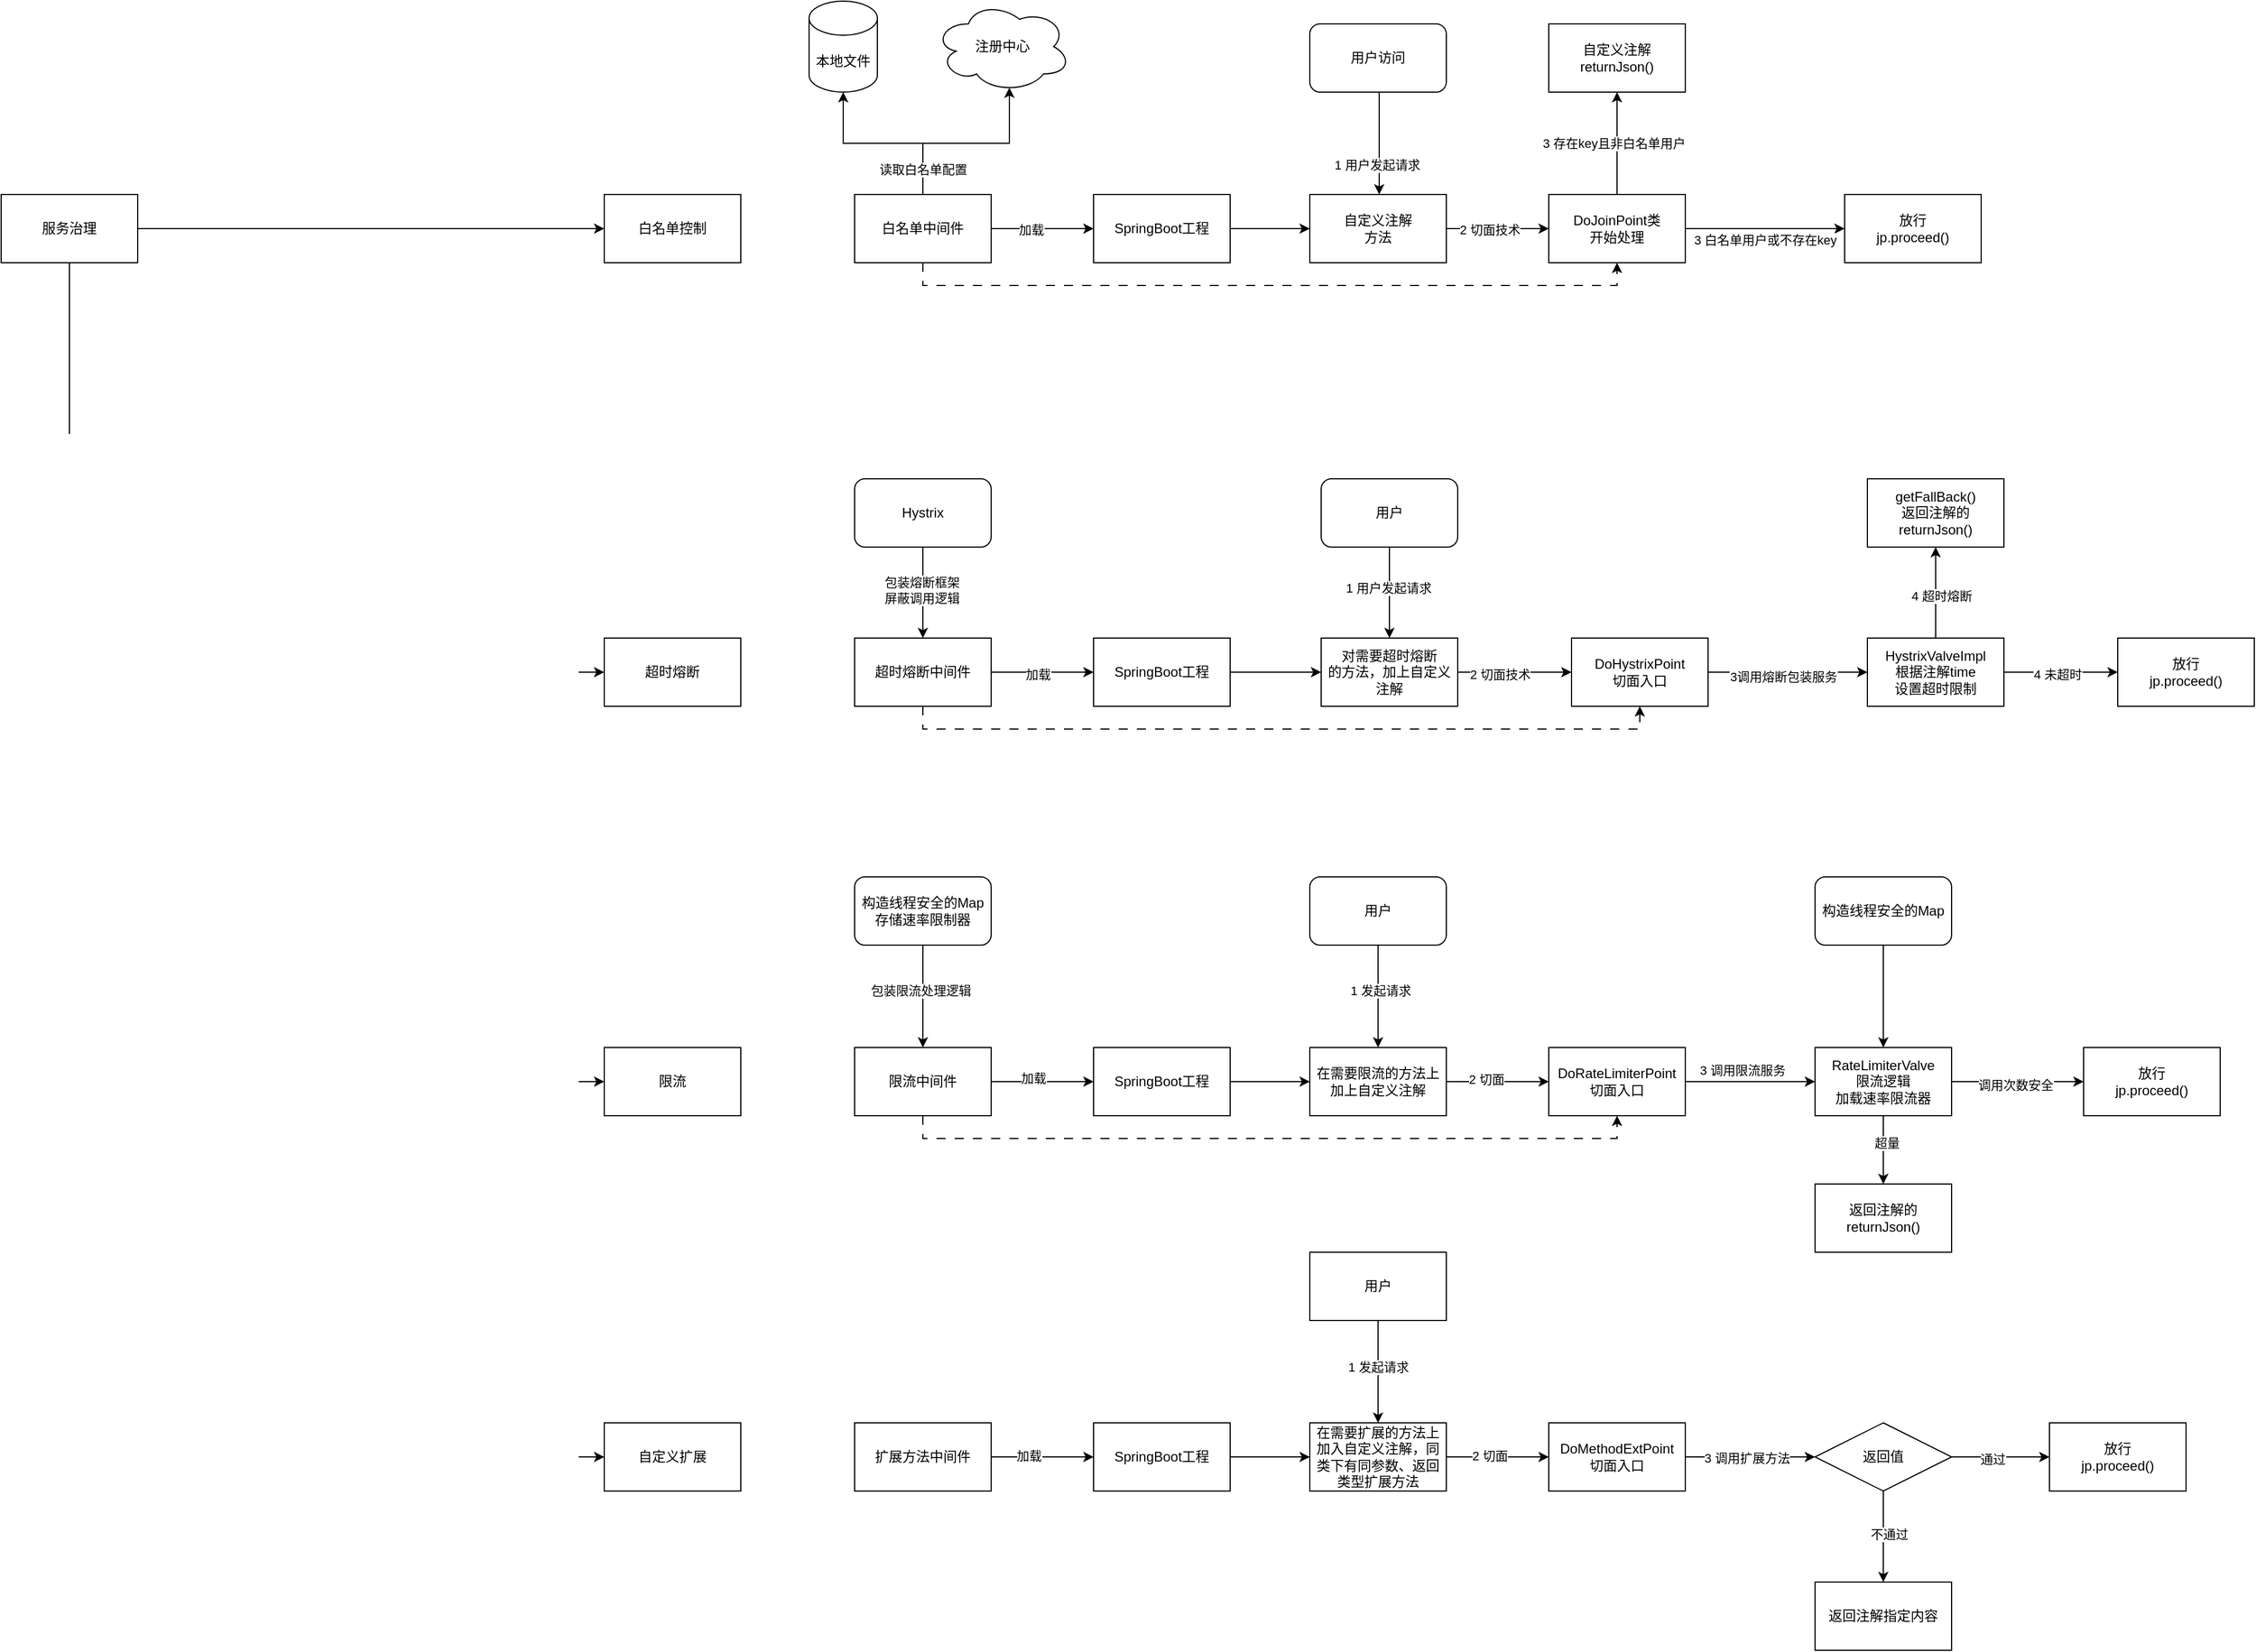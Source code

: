 <mxfile version="28.0.9">
  <diagram name="第 1 页" id="02C8yGtnjhO-gYUigmYs">
    <mxGraphModel dx="1493" dy="1961" grid="1" gridSize="10" guides="1" tooltips="1" connect="1" arrows="1" fold="1" page="1" pageScale="1" pageWidth="827" pageHeight="1169" math="0" shadow="0">
      <root>
        <mxCell id="0" />
        <mxCell id="1" parent="0" />
        <mxCell id="JrDR6b7AXKvNzVMpYLkq-3" style="edgeStyle=orthogonalEdgeStyle;rounded=0;orthogonalLoop=1;jettySize=auto;html=1;exitX=1;exitY=0.5;exitDx=0;exitDy=0;" parent="1" source="JrDR6b7AXKvNzVMpYLkq-1" target="JrDR6b7AXKvNzVMpYLkq-2" edge="1">
          <mxGeometry relative="1" as="geometry" />
        </mxCell>
        <mxCell id="5JkC0H6b_TjoU29ZHpFD-2" style="edgeStyle=orthogonalEdgeStyle;rounded=0;orthogonalLoop=1;jettySize=auto;html=1;exitX=0.5;exitY=1;exitDx=0;exitDy=0;entryX=0;entryY=0.5;entryDx=0;entryDy=0;" parent="1" source="JrDR6b7AXKvNzVMpYLkq-1" target="5JkC0H6b_TjoU29ZHpFD-1" edge="1">
          <mxGeometry relative="1" as="geometry" />
        </mxCell>
        <mxCell id="QpEjH5OwyhMS9RFJxDmp-2" style="edgeStyle=orthogonalEdgeStyle;rounded=0;orthogonalLoop=1;jettySize=auto;html=1;exitX=0.5;exitY=1;exitDx=0;exitDy=0;entryX=0;entryY=0.5;entryDx=0;entryDy=0;" parent="1" source="JrDR6b7AXKvNzVMpYLkq-1" target="QpEjH5OwyhMS9RFJxDmp-1" edge="1">
          <mxGeometry relative="1" as="geometry" />
        </mxCell>
        <mxCell id="l4u7dqUQHjei8MqsUrmP-2" style="edgeStyle=orthogonalEdgeStyle;rounded=0;orthogonalLoop=1;jettySize=auto;html=1;exitX=0.5;exitY=1;exitDx=0;exitDy=0;entryX=0;entryY=0.5;entryDx=0;entryDy=0;" edge="1" parent="1" source="JrDR6b7AXKvNzVMpYLkq-1" target="l4u7dqUQHjei8MqsUrmP-1">
          <mxGeometry relative="1" as="geometry" />
        </mxCell>
        <mxCell id="JrDR6b7AXKvNzVMpYLkq-1" value="服务治理" style="rounded=0;whiteSpace=wrap;html=1;" parent="1" vertex="1">
          <mxGeometry x="60" y="110" width="120" height="60" as="geometry" />
        </mxCell>
        <mxCell id="JrDR6b7AXKvNzVMpYLkq-2" value="白名单控制" style="rounded=0;whiteSpace=wrap;html=1;" parent="1" vertex="1">
          <mxGeometry x="590" y="110" width="120" height="60" as="geometry" />
        </mxCell>
        <mxCell id="JrDR6b7AXKvNzVMpYLkq-14" style="edgeStyle=orthogonalEdgeStyle;rounded=0;orthogonalLoop=1;jettySize=auto;html=1;exitX=1;exitY=0.5;exitDx=0;exitDy=0;" parent="1" source="JrDR6b7AXKvNzVMpYLkq-4" target="JrDR6b7AXKvNzVMpYLkq-13" edge="1">
          <mxGeometry relative="1" as="geometry" />
        </mxCell>
        <mxCell id="JrDR6b7AXKvNzVMpYLkq-15" value="加载" style="edgeLabel;html=1;align=center;verticalAlign=middle;resizable=0;points=[];" parent="JrDR6b7AXKvNzVMpYLkq-14" vertex="1" connectable="0">
          <mxGeometry x="-0.232" y="-1" relative="1" as="geometry">
            <mxPoint as="offset" />
          </mxGeometry>
        </mxCell>
        <mxCell id="JrDR6b7AXKvNzVMpYLkq-24" style="edgeStyle=orthogonalEdgeStyle;rounded=0;orthogonalLoop=1;jettySize=auto;html=1;exitX=0.5;exitY=1;exitDx=0;exitDy=0;entryX=0.5;entryY=1;entryDx=0;entryDy=0;dashed=1;dashPattern=8 8;" parent="1" source="JrDR6b7AXKvNzVMpYLkq-4" target="JrDR6b7AXKvNzVMpYLkq-21" edge="1">
          <mxGeometry relative="1" as="geometry" />
        </mxCell>
        <mxCell id="JrDR6b7AXKvNzVMpYLkq-4" value="白名单中间件" style="rounded=0;whiteSpace=wrap;html=1;" parent="1" vertex="1">
          <mxGeometry x="810" y="110" width="120" height="60" as="geometry" />
        </mxCell>
        <mxCell id="JrDR6b7AXKvNzVMpYLkq-7" value="本地文件" style="shape=cylinder3;whiteSpace=wrap;html=1;boundedLbl=1;backgroundOutline=1;size=15;" parent="1" vertex="1">
          <mxGeometry x="770" y="-60" width="60" height="80" as="geometry" />
        </mxCell>
        <mxCell id="JrDR6b7AXKvNzVMpYLkq-8" value="注册中心" style="ellipse;shape=cloud;whiteSpace=wrap;html=1;" parent="1" vertex="1">
          <mxGeometry x="880" y="-60" width="120" height="80" as="geometry" />
        </mxCell>
        <mxCell id="JrDR6b7AXKvNzVMpYLkq-10" style="edgeStyle=orthogonalEdgeStyle;rounded=0;orthogonalLoop=1;jettySize=auto;html=1;exitX=0.5;exitY=0;exitDx=0;exitDy=0;entryX=0.5;entryY=1;entryDx=0;entryDy=0;entryPerimeter=0;" parent="1" source="JrDR6b7AXKvNzVMpYLkq-4" target="JrDR6b7AXKvNzVMpYLkq-7" edge="1">
          <mxGeometry relative="1" as="geometry" />
        </mxCell>
        <mxCell id="JrDR6b7AXKvNzVMpYLkq-11" style="edgeStyle=orthogonalEdgeStyle;rounded=0;orthogonalLoop=1;jettySize=auto;html=1;exitX=0.5;exitY=0;exitDx=0;exitDy=0;entryX=0.55;entryY=0.95;entryDx=0;entryDy=0;entryPerimeter=0;" parent="1" source="JrDR6b7AXKvNzVMpYLkq-4" target="JrDR6b7AXKvNzVMpYLkq-8" edge="1">
          <mxGeometry relative="1" as="geometry" />
        </mxCell>
        <mxCell id="JrDR6b7AXKvNzVMpYLkq-12" value="读取白名单配置" style="edgeLabel;html=1;align=center;verticalAlign=middle;resizable=0;points=[];" parent="JrDR6b7AXKvNzVMpYLkq-11" vertex="1" connectable="0">
          <mxGeometry x="-0.735" relative="1" as="geometry">
            <mxPoint as="offset" />
          </mxGeometry>
        </mxCell>
        <mxCell id="JrDR6b7AXKvNzVMpYLkq-17" style="edgeStyle=orthogonalEdgeStyle;rounded=0;orthogonalLoop=1;jettySize=auto;html=1;exitX=1;exitY=0.5;exitDx=0;exitDy=0;entryX=0;entryY=0.5;entryDx=0;entryDy=0;" parent="1" source="JrDR6b7AXKvNzVMpYLkq-13" target="JrDR6b7AXKvNzVMpYLkq-16" edge="1">
          <mxGeometry relative="1" as="geometry" />
        </mxCell>
        <mxCell id="JrDR6b7AXKvNzVMpYLkq-13" value="SpringBoot工程" style="rounded=0;whiteSpace=wrap;html=1;" parent="1" vertex="1">
          <mxGeometry x="1020" y="110" width="120" height="60" as="geometry" />
        </mxCell>
        <mxCell id="JrDR6b7AXKvNzVMpYLkq-22" style="edgeStyle=orthogonalEdgeStyle;rounded=0;orthogonalLoop=1;jettySize=auto;html=1;exitX=1;exitY=0.5;exitDx=0;exitDy=0;" parent="1" source="JrDR6b7AXKvNzVMpYLkq-16" target="JrDR6b7AXKvNzVMpYLkq-21" edge="1">
          <mxGeometry relative="1" as="geometry" />
        </mxCell>
        <mxCell id="JrDR6b7AXKvNzVMpYLkq-23" value="2 切面技术" style="edgeLabel;html=1;align=center;verticalAlign=middle;resizable=0;points=[];" parent="JrDR6b7AXKvNzVMpYLkq-22" vertex="1" connectable="0">
          <mxGeometry x="-0.168" y="-1" relative="1" as="geometry">
            <mxPoint as="offset" />
          </mxGeometry>
        </mxCell>
        <mxCell id="JrDR6b7AXKvNzVMpYLkq-16" value="自定义注解&lt;div&gt;方法&lt;/div&gt;" style="rounded=0;whiteSpace=wrap;html=1;" parent="1" vertex="1">
          <mxGeometry x="1210" y="110" width="120" height="60" as="geometry" />
        </mxCell>
        <mxCell id="JrDR6b7AXKvNzVMpYLkq-19" style="edgeStyle=orthogonalEdgeStyle;rounded=0;orthogonalLoop=1;jettySize=auto;html=1;exitX=0.5;exitY=1;exitDx=0;exitDy=0;entryX=0.5;entryY=0;entryDx=0;entryDy=0;" parent="1" edge="1">
          <mxGeometry relative="1" as="geometry">
            <mxPoint x="1271" y="20" as="sourcePoint" />
            <mxPoint x="1271" y="110" as="targetPoint" />
          </mxGeometry>
        </mxCell>
        <mxCell id="JrDR6b7AXKvNzVMpYLkq-20" value="1 用户发起请求" style="edgeLabel;html=1;align=center;verticalAlign=middle;resizable=0;points=[];" parent="JrDR6b7AXKvNzVMpYLkq-19" vertex="1" connectable="0">
          <mxGeometry x="0.422" y="-2" relative="1" as="geometry">
            <mxPoint as="offset" />
          </mxGeometry>
        </mxCell>
        <mxCell id="JrDR6b7AXKvNzVMpYLkq-18" value="用户访问" style="rounded=1;whiteSpace=wrap;html=1;" parent="1" vertex="1">
          <mxGeometry x="1210" y="-40" width="120" height="60" as="geometry" />
        </mxCell>
        <mxCell id="JrDR6b7AXKvNzVMpYLkq-26" style="edgeStyle=orthogonalEdgeStyle;rounded=0;orthogonalLoop=1;jettySize=auto;html=1;exitX=0.5;exitY=0;exitDx=0;exitDy=0;entryX=0.5;entryY=1;entryDx=0;entryDy=0;" parent="1" source="JrDR6b7AXKvNzVMpYLkq-21" target="JrDR6b7AXKvNzVMpYLkq-25" edge="1">
          <mxGeometry relative="1" as="geometry" />
        </mxCell>
        <mxCell id="JrDR6b7AXKvNzVMpYLkq-27" value="3 存在key且非白名单用户" style="edgeLabel;html=1;align=center;verticalAlign=middle;resizable=0;points=[];" parent="JrDR6b7AXKvNzVMpYLkq-26" vertex="1" connectable="0">
          <mxGeometry x="0.009" y="3" relative="1" as="geometry">
            <mxPoint as="offset" />
          </mxGeometry>
        </mxCell>
        <mxCell id="JrDR6b7AXKvNzVMpYLkq-29" style="edgeStyle=orthogonalEdgeStyle;rounded=0;orthogonalLoop=1;jettySize=auto;html=1;exitX=1;exitY=0.5;exitDx=0;exitDy=0;entryX=0;entryY=0.5;entryDx=0;entryDy=0;" parent="1" source="JrDR6b7AXKvNzVMpYLkq-21" target="JrDR6b7AXKvNzVMpYLkq-28" edge="1">
          <mxGeometry relative="1" as="geometry" />
        </mxCell>
        <mxCell id="JrDR6b7AXKvNzVMpYLkq-30" value="3 白名单用户或不存在key" style="edgeLabel;html=1;align=center;verticalAlign=middle;resizable=0;points=[];" parent="JrDR6b7AXKvNzVMpYLkq-29" vertex="1" connectable="0">
          <mxGeometry x="-0.371" y="-2" relative="1" as="geometry">
            <mxPoint x="26" y="8" as="offset" />
          </mxGeometry>
        </mxCell>
        <mxCell id="JrDR6b7AXKvNzVMpYLkq-21" value="DoJoinPoint类&lt;div&gt;开始处理&lt;/div&gt;" style="rounded=0;whiteSpace=wrap;html=1;" parent="1" vertex="1">
          <mxGeometry x="1420" y="110" width="120" height="60" as="geometry" />
        </mxCell>
        <mxCell id="JrDR6b7AXKvNzVMpYLkq-25" value="自定义注解&lt;div&gt;returnJson()&lt;/div&gt;" style="rounded=0;whiteSpace=wrap;html=1;" parent="1" vertex="1">
          <mxGeometry x="1420" y="-40" width="120" height="60" as="geometry" />
        </mxCell>
        <mxCell id="JrDR6b7AXKvNzVMpYLkq-28" value="放行&lt;div&gt;jp.proceed()&lt;/div&gt;" style="rounded=0;whiteSpace=wrap;html=1;" parent="1" vertex="1">
          <mxGeometry x="1680" y="110" width="120" height="60" as="geometry" />
        </mxCell>
        <mxCell id="5JkC0H6b_TjoU29ZHpFD-1" value="超时熔断" style="rounded=0;whiteSpace=wrap;html=1;" parent="1" vertex="1">
          <mxGeometry x="590" y="500" width="120" height="60" as="geometry" />
        </mxCell>
        <mxCell id="5JkC0H6b_TjoU29ZHpFD-5" style="edgeStyle=orthogonalEdgeStyle;rounded=0;orthogonalLoop=1;jettySize=auto;html=1;exitX=1;exitY=0.5;exitDx=0;exitDy=0;entryX=0;entryY=0.5;entryDx=0;entryDy=0;" parent="1" source="5JkC0H6b_TjoU29ZHpFD-3" target="5JkC0H6b_TjoU29ZHpFD-4" edge="1">
          <mxGeometry relative="1" as="geometry" />
        </mxCell>
        <mxCell id="5JkC0H6b_TjoU29ZHpFD-6" value="加载" style="edgeLabel;html=1;align=center;verticalAlign=middle;resizable=0;points=[];" parent="5JkC0H6b_TjoU29ZHpFD-5" vertex="1" connectable="0">
          <mxGeometry x="-0.089" y="-2" relative="1" as="geometry">
            <mxPoint as="offset" />
          </mxGeometry>
        </mxCell>
        <mxCell id="5JkC0H6b_TjoU29ZHpFD-19" style="edgeStyle=orthogonalEdgeStyle;rounded=0;orthogonalLoop=1;jettySize=auto;html=1;exitX=0.5;exitY=1;exitDx=0;exitDy=0;entryX=0.5;entryY=1;entryDx=0;entryDy=0;dashed=1;dashPattern=8 8;" parent="1" source="5JkC0H6b_TjoU29ZHpFD-3" target="5JkC0H6b_TjoU29ZHpFD-15" edge="1">
          <mxGeometry relative="1" as="geometry" />
        </mxCell>
        <mxCell id="5JkC0H6b_TjoU29ZHpFD-3" value="超时熔断中间件" style="rounded=0;whiteSpace=wrap;html=1;" parent="1" vertex="1">
          <mxGeometry x="810" y="500" width="120" height="60" as="geometry" />
        </mxCell>
        <mxCell id="5JkC0H6b_TjoU29ZHpFD-11" style="edgeStyle=orthogonalEdgeStyle;rounded=0;orthogonalLoop=1;jettySize=auto;html=1;exitX=1;exitY=0.5;exitDx=0;exitDy=0;entryX=0;entryY=0.5;entryDx=0;entryDy=0;" parent="1" source="5JkC0H6b_TjoU29ZHpFD-4" target="5JkC0H6b_TjoU29ZHpFD-10" edge="1">
          <mxGeometry relative="1" as="geometry" />
        </mxCell>
        <mxCell id="5JkC0H6b_TjoU29ZHpFD-4" value="SpringBoot工程" style="rounded=0;whiteSpace=wrap;html=1;" parent="1" vertex="1">
          <mxGeometry x="1020" y="500" width="120" height="60" as="geometry" />
        </mxCell>
        <mxCell id="5JkC0H6b_TjoU29ZHpFD-8" style="edgeStyle=orthogonalEdgeStyle;rounded=0;orthogonalLoop=1;jettySize=auto;html=1;exitX=0.5;exitY=1;exitDx=0;exitDy=0;" parent="1" source="5JkC0H6b_TjoU29ZHpFD-7" target="5JkC0H6b_TjoU29ZHpFD-3" edge="1">
          <mxGeometry relative="1" as="geometry" />
        </mxCell>
        <mxCell id="5JkC0H6b_TjoU29ZHpFD-9" value="包装熔断框架&lt;div&gt;屏蔽调用逻辑&lt;/div&gt;" style="edgeLabel;html=1;align=center;verticalAlign=middle;resizable=0;points=[];" parent="5JkC0H6b_TjoU29ZHpFD-8" vertex="1" connectable="0">
          <mxGeometry x="-0.05" y="-1" relative="1" as="geometry">
            <mxPoint as="offset" />
          </mxGeometry>
        </mxCell>
        <mxCell id="5JkC0H6b_TjoU29ZHpFD-7" value="Hystrix" style="rounded=1;whiteSpace=wrap;html=1;" parent="1" vertex="1">
          <mxGeometry x="810" y="360" width="120" height="60" as="geometry" />
        </mxCell>
        <mxCell id="5JkC0H6b_TjoU29ZHpFD-17" style="edgeStyle=orthogonalEdgeStyle;rounded=0;orthogonalLoop=1;jettySize=auto;html=1;exitX=1;exitY=0.5;exitDx=0;exitDy=0;entryX=0;entryY=0.5;entryDx=0;entryDy=0;" parent="1" source="5JkC0H6b_TjoU29ZHpFD-10" target="5JkC0H6b_TjoU29ZHpFD-15" edge="1">
          <mxGeometry relative="1" as="geometry" />
        </mxCell>
        <mxCell id="5JkC0H6b_TjoU29ZHpFD-18" value="2 切面技术" style="edgeLabel;html=1;align=center;verticalAlign=middle;resizable=0;points=[];" parent="5JkC0H6b_TjoU29ZHpFD-17" vertex="1" connectable="0">
          <mxGeometry x="-0.257" y="-2" relative="1" as="geometry">
            <mxPoint as="offset" />
          </mxGeometry>
        </mxCell>
        <mxCell id="5JkC0H6b_TjoU29ZHpFD-10" value="对需要超时熔断&lt;div&gt;的方法，加上自定义注解&lt;/div&gt;" style="rounded=0;whiteSpace=wrap;html=1;" parent="1" vertex="1">
          <mxGeometry x="1220" y="500" width="120" height="60" as="geometry" />
        </mxCell>
        <mxCell id="5JkC0H6b_TjoU29ZHpFD-13" style="edgeStyle=orthogonalEdgeStyle;rounded=0;orthogonalLoop=1;jettySize=auto;html=1;exitX=0.5;exitY=1;exitDx=0;exitDy=0;" parent="1" source="5JkC0H6b_TjoU29ZHpFD-12" target="5JkC0H6b_TjoU29ZHpFD-10" edge="1">
          <mxGeometry relative="1" as="geometry" />
        </mxCell>
        <mxCell id="5JkC0H6b_TjoU29ZHpFD-14" value="1 用户发起请求" style="edgeLabel;html=1;align=center;verticalAlign=middle;resizable=0;points=[];" parent="5JkC0H6b_TjoU29ZHpFD-13" vertex="1" connectable="0">
          <mxGeometry x="-0.1" y="-1" relative="1" as="geometry">
            <mxPoint as="offset" />
          </mxGeometry>
        </mxCell>
        <mxCell id="5JkC0H6b_TjoU29ZHpFD-12" value="用户" style="rounded=1;whiteSpace=wrap;html=1;" parent="1" vertex="1">
          <mxGeometry x="1220" y="360" width="120" height="60" as="geometry" />
        </mxCell>
        <mxCell id="5JkC0H6b_TjoU29ZHpFD-21" style="edgeStyle=orthogonalEdgeStyle;rounded=0;orthogonalLoop=1;jettySize=auto;html=1;exitX=1;exitY=0.5;exitDx=0;exitDy=0;entryX=0;entryY=0.5;entryDx=0;entryDy=0;" parent="1" source="5JkC0H6b_TjoU29ZHpFD-15" target="5JkC0H6b_TjoU29ZHpFD-20" edge="1">
          <mxGeometry relative="1" as="geometry" />
        </mxCell>
        <mxCell id="5JkC0H6b_TjoU29ZHpFD-22" value="3调用熔断包装服务" style="edgeLabel;html=1;align=center;verticalAlign=middle;resizable=0;points=[];" parent="5JkC0H6b_TjoU29ZHpFD-21" vertex="1" connectable="0">
          <mxGeometry x="-0.064" y="-4" relative="1" as="geometry">
            <mxPoint as="offset" />
          </mxGeometry>
        </mxCell>
        <mxCell id="5JkC0H6b_TjoU29ZHpFD-15" value="DoHystrixPoint&lt;div&gt;切面入口&lt;/div&gt;" style="rounded=0;whiteSpace=wrap;html=1;" parent="1" vertex="1">
          <mxGeometry x="1440" y="500" width="120" height="60" as="geometry" />
        </mxCell>
        <mxCell id="5JkC0H6b_TjoU29ZHpFD-24" style="edgeStyle=orthogonalEdgeStyle;rounded=0;orthogonalLoop=1;jettySize=auto;html=1;exitX=0.5;exitY=0;exitDx=0;exitDy=0;entryX=0.5;entryY=1;entryDx=0;entryDy=0;" parent="1" source="5JkC0H6b_TjoU29ZHpFD-20" target="5JkC0H6b_TjoU29ZHpFD-23" edge="1">
          <mxGeometry relative="1" as="geometry" />
        </mxCell>
        <mxCell id="5JkC0H6b_TjoU29ZHpFD-25" value="4 超时熔断" style="edgeLabel;html=1;align=center;verticalAlign=middle;resizable=0;points=[];" parent="5JkC0H6b_TjoU29ZHpFD-24" vertex="1" connectable="0">
          <mxGeometry x="-0.058" y="-5" relative="1" as="geometry">
            <mxPoint as="offset" />
          </mxGeometry>
        </mxCell>
        <mxCell id="5JkC0H6b_TjoU29ZHpFD-27" style="edgeStyle=orthogonalEdgeStyle;rounded=0;orthogonalLoop=1;jettySize=auto;html=1;exitX=1;exitY=0.5;exitDx=0;exitDy=0;entryX=0;entryY=0.5;entryDx=0;entryDy=0;" parent="1" source="5JkC0H6b_TjoU29ZHpFD-20" target="5JkC0H6b_TjoU29ZHpFD-26" edge="1">
          <mxGeometry relative="1" as="geometry" />
        </mxCell>
        <mxCell id="5JkC0H6b_TjoU29ZHpFD-28" value="4 未超时" style="edgeLabel;html=1;align=center;verticalAlign=middle;resizable=0;points=[];" parent="5JkC0H6b_TjoU29ZHpFD-27" vertex="1" connectable="0">
          <mxGeometry x="-0.057" y="-2" relative="1" as="geometry">
            <mxPoint as="offset" />
          </mxGeometry>
        </mxCell>
        <mxCell id="5JkC0H6b_TjoU29ZHpFD-20" value="HystrixValveImpl&lt;div&gt;根据注解time&lt;/div&gt;&lt;div&gt;设置超时限制&lt;/div&gt;" style="rounded=0;whiteSpace=wrap;html=1;" parent="1" vertex="1">
          <mxGeometry x="1700" y="500" width="120" height="60" as="geometry" />
        </mxCell>
        <mxCell id="5JkC0H6b_TjoU29ZHpFD-23" value="getFallBack()&lt;div&gt;返回注解的returnJson()&lt;/div&gt;" style="rounded=0;whiteSpace=wrap;html=1;" parent="1" vertex="1">
          <mxGeometry x="1700" y="360" width="120" height="60" as="geometry" />
        </mxCell>
        <mxCell id="5JkC0H6b_TjoU29ZHpFD-26" value="放行&lt;div&gt;jp.proceed()&lt;/div&gt;" style="rounded=0;whiteSpace=wrap;html=1;" parent="1" vertex="1">
          <mxGeometry x="1920" y="500" width="120" height="60" as="geometry" />
        </mxCell>
        <mxCell id="QpEjH5OwyhMS9RFJxDmp-1" value="限流" style="rounded=0;whiteSpace=wrap;html=1;" parent="1" vertex="1">
          <mxGeometry x="590" y="860" width="120" height="60" as="geometry" />
        </mxCell>
        <mxCell id="QpEjH5OwyhMS9RFJxDmp-8" style="edgeStyle=orthogonalEdgeStyle;rounded=0;orthogonalLoop=1;jettySize=auto;html=1;exitX=1;exitY=0.5;exitDx=0;exitDy=0;entryX=0;entryY=0.5;entryDx=0;entryDy=0;" parent="1" source="QpEjH5OwyhMS9RFJxDmp-3" target="QpEjH5OwyhMS9RFJxDmp-7" edge="1">
          <mxGeometry relative="1" as="geometry" />
        </mxCell>
        <mxCell id="QpEjH5OwyhMS9RFJxDmp-9" value="加载" style="edgeLabel;html=1;align=center;verticalAlign=middle;resizable=0;points=[];" parent="QpEjH5OwyhMS9RFJxDmp-8" vertex="1" connectable="0">
          <mxGeometry x="-0.193" y="3" relative="1" as="geometry">
            <mxPoint as="offset" />
          </mxGeometry>
        </mxCell>
        <mxCell id="QpEjH5OwyhMS9RFJxDmp-18" style="edgeStyle=orthogonalEdgeStyle;rounded=0;orthogonalLoop=1;jettySize=auto;html=1;exitX=0.5;exitY=1;exitDx=0;exitDy=0;entryX=0.5;entryY=1;entryDx=0;entryDy=0;dashed=1;dashPattern=8 8;" parent="1" source="QpEjH5OwyhMS9RFJxDmp-3" target="QpEjH5OwyhMS9RFJxDmp-15" edge="1">
          <mxGeometry relative="1" as="geometry" />
        </mxCell>
        <mxCell id="QpEjH5OwyhMS9RFJxDmp-3" value="限流中间件" style="rounded=0;whiteSpace=wrap;html=1;" parent="1" vertex="1">
          <mxGeometry x="810" y="860" width="120" height="60" as="geometry" />
        </mxCell>
        <mxCell id="QpEjH5OwyhMS9RFJxDmp-5" style="edgeStyle=orthogonalEdgeStyle;rounded=0;orthogonalLoop=1;jettySize=auto;html=1;exitX=0.5;exitY=1;exitDx=0;exitDy=0;entryX=0.5;entryY=0;entryDx=0;entryDy=0;" parent="1" source="QpEjH5OwyhMS9RFJxDmp-4" target="QpEjH5OwyhMS9RFJxDmp-3" edge="1">
          <mxGeometry relative="1" as="geometry" />
        </mxCell>
        <mxCell id="QpEjH5OwyhMS9RFJxDmp-6" value="包装限流处理逻辑" style="edgeLabel;html=1;align=center;verticalAlign=middle;resizable=0;points=[];" parent="QpEjH5OwyhMS9RFJxDmp-5" vertex="1" connectable="0">
          <mxGeometry x="-0.115" y="-2" relative="1" as="geometry">
            <mxPoint as="offset" />
          </mxGeometry>
        </mxCell>
        <mxCell id="QpEjH5OwyhMS9RFJxDmp-4" value="构造线程安全的Map&lt;div&gt;存储速率限制器&lt;/div&gt;" style="rounded=1;whiteSpace=wrap;html=1;" parent="1" vertex="1">
          <mxGeometry x="810" y="710" width="120" height="60" as="geometry" />
        </mxCell>
        <mxCell id="QpEjH5OwyhMS9RFJxDmp-14" style="edgeStyle=orthogonalEdgeStyle;rounded=0;orthogonalLoop=1;jettySize=auto;html=1;exitX=1;exitY=0.5;exitDx=0;exitDy=0;entryX=0;entryY=0.5;entryDx=0;entryDy=0;" parent="1" source="QpEjH5OwyhMS9RFJxDmp-7" target="QpEjH5OwyhMS9RFJxDmp-10" edge="1">
          <mxGeometry relative="1" as="geometry" />
        </mxCell>
        <mxCell id="QpEjH5OwyhMS9RFJxDmp-7" value="SpringBoot工程" style="rounded=0;whiteSpace=wrap;html=1;" parent="1" vertex="1">
          <mxGeometry x="1020" y="860" width="120" height="60" as="geometry" />
        </mxCell>
        <mxCell id="QpEjH5OwyhMS9RFJxDmp-16" style="edgeStyle=orthogonalEdgeStyle;rounded=0;orthogonalLoop=1;jettySize=auto;html=1;exitX=1;exitY=0.5;exitDx=0;exitDy=0;" parent="1" source="QpEjH5OwyhMS9RFJxDmp-10" target="QpEjH5OwyhMS9RFJxDmp-15" edge="1">
          <mxGeometry relative="1" as="geometry" />
        </mxCell>
        <mxCell id="QpEjH5OwyhMS9RFJxDmp-17" value="2 切面" style="edgeLabel;html=1;align=center;verticalAlign=middle;resizable=0;points=[];" parent="QpEjH5OwyhMS9RFJxDmp-16" vertex="1" connectable="0">
          <mxGeometry x="-0.222" y="2" relative="1" as="geometry">
            <mxPoint as="offset" />
          </mxGeometry>
        </mxCell>
        <mxCell id="QpEjH5OwyhMS9RFJxDmp-10" value="在需要限流的方法上加上自定义注解" style="rounded=0;whiteSpace=wrap;html=1;" parent="1" vertex="1">
          <mxGeometry x="1210" y="860" width="120" height="60" as="geometry" />
        </mxCell>
        <mxCell id="QpEjH5OwyhMS9RFJxDmp-12" style="edgeStyle=orthogonalEdgeStyle;rounded=0;orthogonalLoop=1;jettySize=auto;html=1;exitX=0.5;exitY=1;exitDx=0;exitDy=0;" parent="1" source="QpEjH5OwyhMS9RFJxDmp-11" target="QpEjH5OwyhMS9RFJxDmp-10" edge="1">
          <mxGeometry relative="1" as="geometry" />
        </mxCell>
        <mxCell id="QpEjH5OwyhMS9RFJxDmp-13" value="1 发起请求" style="edgeLabel;html=1;align=center;verticalAlign=middle;resizable=0;points=[];" parent="QpEjH5OwyhMS9RFJxDmp-12" vertex="1" connectable="0">
          <mxGeometry x="-0.115" y="2" relative="1" as="geometry">
            <mxPoint as="offset" />
          </mxGeometry>
        </mxCell>
        <mxCell id="QpEjH5OwyhMS9RFJxDmp-11" value="用户" style="rounded=1;whiteSpace=wrap;html=1;" parent="1" vertex="1">
          <mxGeometry x="1210" y="710" width="120" height="60" as="geometry" />
        </mxCell>
        <mxCell id="QpEjH5OwyhMS9RFJxDmp-20" style="edgeStyle=orthogonalEdgeStyle;rounded=0;orthogonalLoop=1;jettySize=auto;html=1;exitX=1;exitY=0.5;exitDx=0;exitDy=0;entryX=0;entryY=0.5;entryDx=0;entryDy=0;" parent="1" source="QpEjH5OwyhMS9RFJxDmp-15" target="QpEjH5OwyhMS9RFJxDmp-19" edge="1">
          <mxGeometry relative="1" as="geometry" />
        </mxCell>
        <mxCell id="QpEjH5OwyhMS9RFJxDmp-21" value="3 调用限流服务" style="edgeLabel;html=1;align=center;verticalAlign=middle;resizable=0;points=[];" parent="QpEjH5OwyhMS9RFJxDmp-20" vertex="1" connectable="0">
          <mxGeometry x="-0.298" y="-5" relative="1" as="geometry">
            <mxPoint x="10" y="-15" as="offset" />
          </mxGeometry>
        </mxCell>
        <mxCell id="QpEjH5OwyhMS9RFJxDmp-15" value="DoRateLimiterPoint&lt;div&gt;切面入口&lt;/div&gt;" style="rounded=0;whiteSpace=wrap;html=1;" parent="1" vertex="1">
          <mxGeometry x="1420" y="860" width="120" height="60" as="geometry" />
        </mxCell>
        <mxCell id="QpEjH5OwyhMS9RFJxDmp-27" style="edgeStyle=orthogonalEdgeStyle;rounded=0;orthogonalLoop=1;jettySize=auto;html=1;exitX=1;exitY=0.5;exitDx=0;exitDy=0;entryX=0;entryY=0.5;entryDx=0;entryDy=0;" parent="1" source="QpEjH5OwyhMS9RFJxDmp-19" target="QpEjH5OwyhMS9RFJxDmp-26" edge="1">
          <mxGeometry relative="1" as="geometry" />
        </mxCell>
        <mxCell id="QpEjH5OwyhMS9RFJxDmp-28" value="调用次数安全" style="edgeLabel;html=1;align=center;verticalAlign=middle;resizable=0;points=[];" parent="QpEjH5OwyhMS9RFJxDmp-27" vertex="1" connectable="0">
          <mxGeometry x="-0.035" y="-3" relative="1" as="geometry">
            <mxPoint as="offset" />
          </mxGeometry>
        </mxCell>
        <mxCell id="QpEjH5OwyhMS9RFJxDmp-30" style="edgeStyle=orthogonalEdgeStyle;rounded=0;orthogonalLoop=1;jettySize=auto;html=1;exitX=0.5;exitY=1;exitDx=0;exitDy=0;entryX=0.5;entryY=0;entryDx=0;entryDy=0;" parent="1" source="QpEjH5OwyhMS9RFJxDmp-19" target="QpEjH5OwyhMS9RFJxDmp-29" edge="1">
          <mxGeometry relative="1" as="geometry" />
        </mxCell>
        <mxCell id="QpEjH5OwyhMS9RFJxDmp-31" value="超量" style="edgeLabel;html=1;align=center;verticalAlign=middle;resizable=0;points=[];" parent="QpEjH5OwyhMS9RFJxDmp-30" vertex="1" connectable="0">
          <mxGeometry x="-0.2" y="3" relative="1" as="geometry">
            <mxPoint as="offset" />
          </mxGeometry>
        </mxCell>
        <mxCell id="QpEjH5OwyhMS9RFJxDmp-19" value="RateLimiterValve&lt;div&gt;限流逻辑&lt;/div&gt;&lt;div&gt;加载速率限流器&lt;/div&gt;" style="rounded=0;whiteSpace=wrap;html=1;" parent="1" vertex="1">
          <mxGeometry x="1654" y="860" width="120" height="60" as="geometry" />
        </mxCell>
        <mxCell id="QpEjH5OwyhMS9RFJxDmp-24" style="edgeStyle=orthogonalEdgeStyle;rounded=0;orthogonalLoop=1;jettySize=auto;html=1;exitX=0.5;exitY=1;exitDx=0;exitDy=0;" parent="1" source="QpEjH5OwyhMS9RFJxDmp-23" target="QpEjH5OwyhMS9RFJxDmp-19" edge="1">
          <mxGeometry relative="1" as="geometry" />
        </mxCell>
        <mxCell id="QpEjH5OwyhMS9RFJxDmp-23" value="构造线程安全的Map" style="rounded=1;whiteSpace=wrap;html=1;" parent="1" vertex="1">
          <mxGeometry x="1654" y="710" width="120" height="60" as="geometry" />
        </mxCell>
        <mxCell id="QpEjH5OwyhMS9RFJxDmp-26" value="放行&lt;div&gt;jp.proceed()&lt;/div&gt;" style="rounded=0;whiteSpace=wrap;html=1;" parent="1" vertex="1">
          <mxGeometry x="1890" y="860" width="120" height="60" as="geometry" />
        </mxCell>
        <mxCell id="QpEjH5OwyhMS9RFJxDmp-29" value="返回注解的&lt;div&gt;returnJson()&lt;/div&gt;" style="rounded=0;whiteSpace=wrap;html=1;" parent="1" vertex="1">
          <mxGeometry x="1654" y="980" width="120" height="60" as="geometry" />
        </mxCell>
        <mxCell id="l4u7dqUQHjei8MqsUrmP-1" value="自定义扩展" style="rounded=0;whiteSpace=wrap;html=1;" vertex="1" parent="1">
          <mxGeometry x="590" y="1190" width="120" height="60" as="geometry" />
        </mxCell>
        <mxCell id="l4u7dqUQHjei8MqsUrmP-5" style="edgeStyle=orthogonalEdgeStyle;rounded=0;orthogonalLoop=1;jettySize=auto;html=1;exitX=1;exitY=0.5;exitDx=0;exitDy=0;entryX=0;entryY=0.5;entryDx=0;entryDy=0;" edge="1" parent="1" source="l4u7dqUQHjei8MqsUrmP-3" target="l4u7dqUQHjei8MqsUrmP-4">
          <mxGeometry relative="1" as="geometry" />
        </mxCell>
        <mxCell id="l4u7dqUQHjei8MqsUrmP-6" value="加载" style="edgeLabel;html=1;align=center;verticalAlign=middle;resizable=0;points=[];" vertex="1" connectable="0" parent="l4u7dqUQHjei8MqsUrmP-5">
          <mxGeometry x="-0.271" y="1" relative="1" as="geometry">
            <mxPoint as="offset" />
          </mxGeometry>
        </mxCell>
        <mxCell id="l4u7dqUQHjei8MqsUrmP-3" value="扩展方法中间件" style="rounded=0;whiteSpace=wrap;html=1;" vertex="1" parent="1">
          <mxGeometry x="810" y="1190" width="120" height="60" as="geometry" />
        </mxCell>
        <mxCell id="l4u7dqUQHjei8MqsUrmP-8" style="edgeStyle=orthogonalEdgeStyle;rounded=0;orthogonalLoop=1;jettySize=auto;html=1;exitX=1;exitY=0.5;exitDx=0;exitDy=0;entryX=0;entryY=0.5;entryDx=0;entryDy=0;" edge="1" parent="1" source="l4u7dqUQHjei8MqsUrmP-4" target="l4u7dqUQHjei8MqsUrmP-7">
          <mxGeometry relative="1" as="geometry" />
        </mxCell>
        <mxCell id="l4u7dqUQHjei8MqsUrmP-4" value="SpringBoot工程" style="rounded=0;whiteSpace=wrap;html=1;" vertex="1" parent="1">
          <mxGeometry x="1020" y="1190" width="120" height="60" as="geometry" />
        </mxCell>
        <mxCell id="l4u7dqUQHjei8MqsUrmP-13" style="edgeStyle=orthogonalEdgeStyle;rounded=0;orthogonalLoop=1;jettySize=auto;html=1;exitX=1;exitY=0.5;exitDx=0;exitDy=0;entryX=0;entryY=0.5;entryDx=0;entryDy=0;" edge="1" parent="1" source="l4u7dqUQHjei8MqsUrmP-7" target="l4u7dqUQHjei8MqsUrmP-12">
          <mxGeometry relative="1" as="geometry" />
        </mxCell>
        <mxCell id="l4u7dqUQHjei8MqsUrmP-14" value="2 切面" style="edgeLabel;html=1;align=center;verticalAlign=middle;resizable=0;points=[];" vertex="1" connectable="0" parent="l4u7dqUQHjei8MqsUrmP-13">
          <mxGeometry x="-0.154" y="1" relative="1" as="geometry">
            <mxPoint as="offset" />
          </mxGeometry>
        </mxCell>
        <mxCell id="l4u7dqUQHjei8MqsUrmP-7" value="在需要扩展的方法上加入自定义注解，同类下有同参数、返回类型扩展方法" style="rounded=0;whiteSpace=wrap;html=1;" vertex="1" parent="1">
          <mxGeometry x="1210" y="1190" width="120" height="60" as="geometry" />
        </mxCell>
        <mxCell id="l4u7dqUQHjei8MqsUrmP-10" style="edgeStyle=orthogonalEdgeStyle;rounded=0;orthogonalLoop=1;jettySize=auto;html=1;exitX=0.5;exitY=1;exitDx=0;exitDy=0;entryX=0.5;entryY=0;entryDx=0;entryDy=0;" edge="1" parent="1" source="l4u7dqUQHjei8MqsUrmP-9" target="l4u7dqUQHjei8MqsUrmP-7">
          <mxGeometry relative="1" as="geometry" />
        </mxCell>
        <mxCell id="l4u7dqUQHjei8MqsUrmP-11" value="1 发起请求" style="edgeLabel;html=1;align=center;verticalAlign=middle;resizable=0;points=[];" vertex="1" connectable="0" parent="l4u7dqUQHjei8MqsUrmP-10">
          <mxGeometry x="-0.086" relative="1" as="geometry">
            <mxPoint as="offset" />
          </mxGeometry>
        </mxCell>
        <mxCell id="l4u7dqUQHjei8MqsUrmP-9" value="用户" style="rounded=0;whiteSpace=wrap;html=1;" vertex="1" parent="1">
          <mxGeometry x="1210" y="1040" width="120" height="60" as="geometry" />
        </mxCell>
        <mxCell id="l4u7dqUQHjei8MqsUrmP-16" style="edgeStyle=orthogonalEdgeStyle;rounded=0;orthogonalLoop=1;jettySize=auto;html=1;exitX=1;exitY=0.5;exitDx=0;exitDy=0;entryX=0;entryY=0.5;entryDx=0;entryDy=0;" edge="1" parent="1" source="l4u7dqUQHjei8MqsUrmP-12">
          <mxGeometry relative="1" as="geometry">
            <mxPoint x="1654.0" y="1220" as="targetPoint" />
          </mxGeometry>
        </mxCell>
        <mxCell id="l4u7dqUQHjei8MqsUrmP-17" value="3 调用扩展方法" style="edgeLabel;html=1;align=center;verticalAlign=middle;resizable=0;points=[];" vertex="1" connectable="0" parent="l4u7dqUQHjei8MqsUrmP-16">
          <mxGeometry x="-0.065" y="-1" relative="1" as="geometry">
            <mxPoint as="offset" />
          </mxGeometry>
        </mxCell>
        <mxCell id="l4u7dqUQHjei8MqsUrmP-12" value="DoMethodExtPoint&lt;div&gt;切面入口&lt;/div&gt;" style="rounded=0;whiteSpace=wrap;html=1;" vertex="1" parent="1">
          <mxGeometry x="1420" y="1190" width="120" height="60" as="geometry" />
        </mxCell>
        <mxCell id="l4u7dqUQHjei8MqsUrmP-20" style="edgeStyle=orthogonalEdgeStyle;rounded=0;orthogonalLoop=1;jettySize=auto;html=1;exitX=1;exitY=0.5;exitDx=0;exitDy=0;" edge="1" parent="1" source="l4u7dqUQHjei8MqsUrmP-18" target="l4u7dqUQHjei8MqsUrmP-19">
          <mxGeometry relative="1" as="geometry" />
        </mxCell>
        <mxCell id="l4u7dqUQHjei8MqsUrmP-23" value="通过" style="edgeLabel;html=1;align=center;verticalAlign=middle;resizable=0;points=[];" vertex="1" connectable="0" parent="l4u7dqUQHjei8MqsUrmP-20">
          <mxGeometry x="-0.159" y="-2" relative="1" as="geometry">
            <mxPoint as="offset" />
          </mxGeometry>
        </mxCell>
        <mxCell id="l4u7dqUQHjei8MqsUrmP-22" style="edgeStyle=orthogonalEdgeStyle;rounded=0;orthogonalLoop=1;jettySize=auto;html=1;exitX=0.5;exitY=1;exitDx=0;exitDy=0;" edge="1" parent="1" source="l4u7dqUQHjei8MqsUrmP-18" target="l4u7dqUQHjei8MqsUrmP-21">
          <mxGeometry relative="1" as="geometry" />
        </mxCell>
        <mxCell id="l4u7dqUQHjei8MqsUrmP-24" value="不通过" style="edgeLabel;html=1;align=center;verticalAlign=middle;resizable=0;points=[];" vertex="1" connectable="0" parent="l4u7dqUQHjei8MqsUrmP-22">
          <mxGeometry x="-0.065" y="5" relative="1" as="geometry">
            <mxPoint as="offset" />
          </mxGeometry>
        </mxCell>
        <mxCell id="l4u7dqUQHjei8MqsUrmP-18" value="返回值" style="rhombus;whiteSpace=wrap;html=1;" vertex="1" parent="1">
          <mxGeometry x="1654" y="1190" width="120" height="60" as="geometry" />
        </mxCell>
        <mxCell id="l4u7dqUQHjei8MqsUrmP-19" value="放行&lt;div&gt;jp.proceed()&lt;/div&gt;" style="rounded=0;whiteSpace=wrap;html=1;" vertex="1" parent="1">
          <mxGeometry x="1860" y="1190" width="120" height="60" as="geometry" />
        </mxCell>
        <mxCell id="l4u7dqUQHjei8MqsUrmP-21" value="返回注解指定内容" style="rounded=0;whiteSpace=wrap;html=1;" vertex="1" parent="1">
          <mxGeometry x="1654" y="1330" width="120" height="60" as="geometry" />
        </mxCell>
      </root>
    </mxGraphModel>
  </diagram>
</mxfile>

